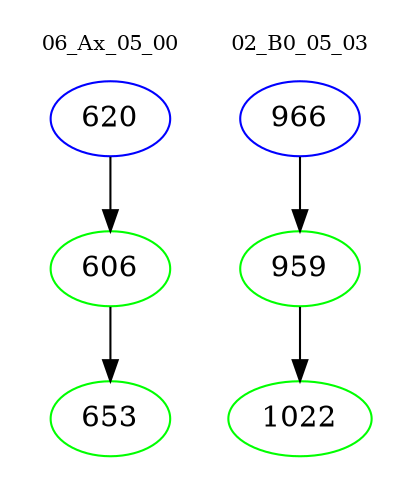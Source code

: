 digraph{
subgraph cluster_0 {
color = white
label = "06_Ax_05_00";
fontsize=10;
T0_620 [label="620", color="blue"]
T0_620 -> T0_606 [color="black"]
T0_606 [label="606", color="green"]
T0_606 -> T0_653 [color="black"]
T0_653 [label="653", color="green"]
}
subgraph cluster_1 {
color = white
label = "02_B0_05_03";
fontsize=10;
T1_966 [label="966", color="blue"]
T1_966 -> T1_959 [color="black"]
T1_959 [label="959", color="green"]
T1_959 -> T1_1022 [color="black"]
T1_1022 [label="1022", color="green"]
}
}
